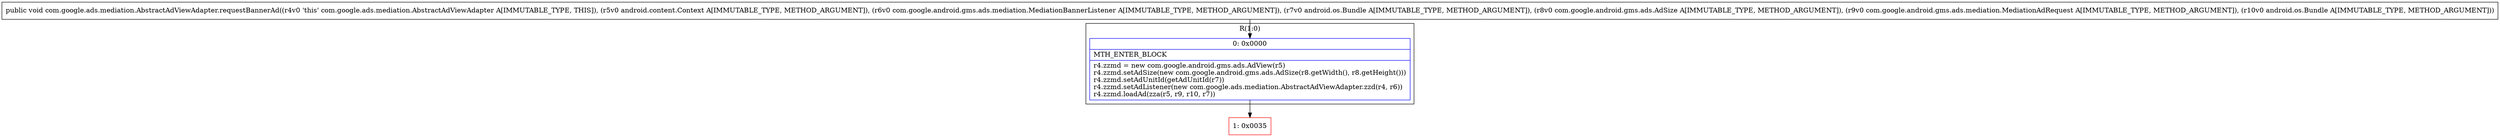 digraph "CFG forcom.google.ads.mediation.AbstractAdViewAdapter.requestBannerAd(Landroid\/content\/Context;Lcom\/google\/android\/gms\/ads\/mediation\/MediationBannerListener;Landroid\/os\/Bundle;Lcom\/google\/android\/gms\/ads\/AdSize;Lcom\/google\/android\/gms\/ads\/mediation\/MediationAdRequest;Landroid\/os\/Bundle;)V" {
subgraph cluster_Region_614605690 {
label = "R(1:0)";
node [shape=record,color=blue];
Node_0 [shape=record,label="{0\:\ 0x0000|MTH_ENTER_BLOCK\l|r4.zzmd = new com.google.android.gms.ads.AdView(r5)\lr4.zzmd.setAdSize(new com.google.android.gms.ads.AdSize(r8.getWidth(), r8.getHeight()))\lr4.zzmd.setAdUnitId(getAdUnitId(r7))\lr4.zzmd.setAdListener(new com.google.ads.mediation.AbstractAdViewAdapter.zzd(r4, r6))\lr4.zzmd.loadAd(zza(r5, r9, r10, r7))\l}"];
}
Node_1 [shape=record,color=red,label="{1\:\ 0x0035}"];
MethodNode[shape=record,label="{public void com.google.ads.mediation.AbstractAdViewAdapter.requestBannerAd((r4v0 'this' com.google.ads.mediation.AbstractAdViewAdapter A[IMMUTABLE_TYPE, THIS]), (r5v0 android.content.Context A[IMMUTABLE_TYPE, METHOD_ARGUMENT]), (r6v0 com.google.android.gms.ads.mediation.MediationBannerListener A[IMMUTABLE_TYPE, METHOD_ARGUMENT]), (r7v0 android.os.Bundle A[IMMUTABLE_TYPE, METHOD_ARGUMENT]), (r8v0 com.google.android.gms.ads.AdSize A[IMMUTABLE_TYPE, METHOD_ARGUMENT]), (r9v0 com.google.android.gms.ads.mediation.MediationAdRequest A[IMMUTABLE_TYPE, METHOD_ARGUMENT]), (r10v0 android.os.Bundle A[IMMUTABLE_TYPE, METHOD_ARGUMENT])) }"];
MethodNode -> Node_0;
Node_0 -> Node_1;
}

